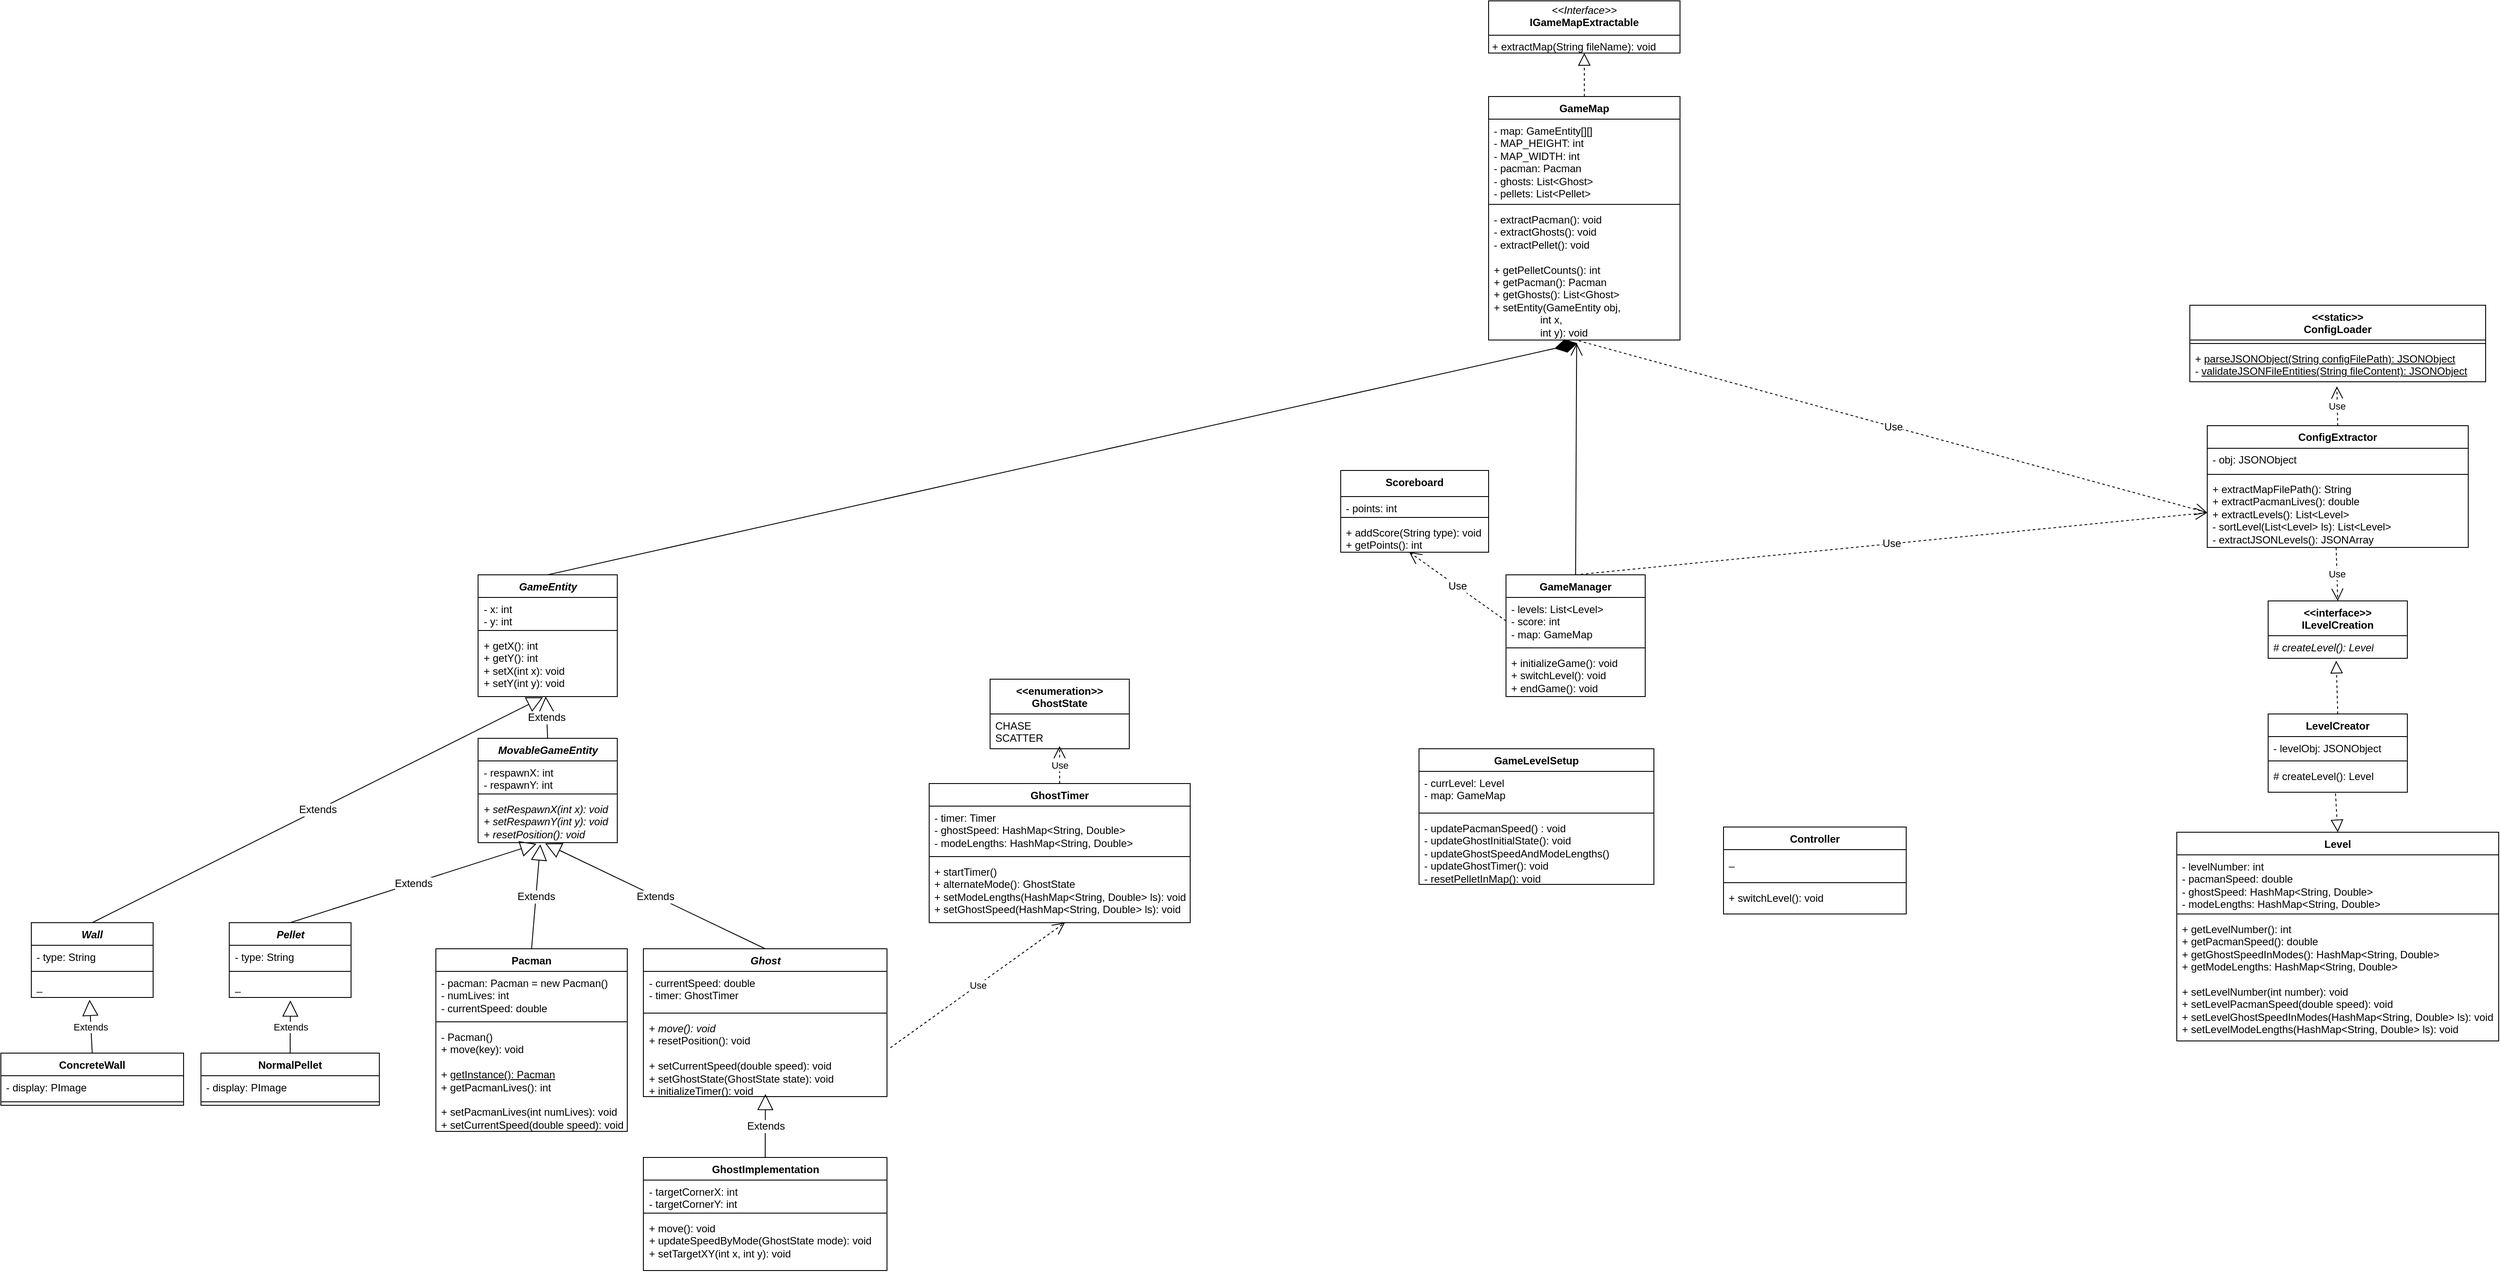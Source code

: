 <mxfile version="24.7.7">
  <diagram id="C5RBs43oDa-KdzZeNtuy" name="Page-1">
    <mxGraphModel dx="2535" dy="2061" grid="1" gridSize="10" guides="1" tooltips="1" connect="1" arrows="1" fold="1" page="1" pageScale="1" pageWidth="827" pageHeight="1169" math="0" shadow="0">
      <root>
        <mxCell id="WIyWlLk6GJQsqaUBKTNV-0" />
        <mxCell id="WIyWlLk6GJQsqaUBKTNV-1" parent="WIyWlLk6GJQsqaUBKTNV-0" />
        <mxCell id="k3yKtcVjdH3FUmCwJc7V-0" value="&lt;div&gt;&amp;lt;&amp;lt;static&amp;gt;&amp;gt;&lt;/div&gt;ConfigLoader" style="swimlane;fontStyle=1;align=center;verticalAlign=top;childLayout=stackLayout;horizontal=1;startSize=40;horizontalStack=0;resizeParent=1;resizeParentMax=0;resizeLast=0;collapsible=1;marginBottom=0;whiteSpace=wrap;html=1;" parent="WIyWlLk6GJQsqaUBKTNV-1" vertex="1">
          <mxGeometry x="886" y="50" width="340" height="88" as="geometry" />
        </mxCell>
        <mxCell id="k3yKtcVjdH3FUmCwJc7V-2" value="" style="line;strokeWidth=1;fillColor=none;align=left;verticalAlign=middle;spacingTop=-1;spacingLeft=3;spacingRight=3;rotatable=0;labelPosition=right;points=[];portConstraint=eastwest;strokeColor=inherit;" parent="k3yKtcVjdH3FUmCwJc7V-0" vertex="1">
          <mxGeometry y="40" width="340" height="8" as="geometry" />
        </mxCell>
        <mxCell id="k3yKtcVjdH3FUmCwJc7V-3" value="+ &lt;u&gt;parseJSONObject(String configFilePath): JSONObject&lt;/u&gt;&lt;div&gt;- &lt;u&gt;validateJSONFileEntities(String fileContent): JSONObject&lt;/u&gt;&lt;/div&gt;" style="text;strokeColor=none;fillColor=none;align=left;verticalAlign=top;spacingLeft=4;spacingRight=4;overflow=hidden;rotatable=0;points=[[0,0.5],[1,0.5]];portConstraint=eastwest;whiteSpace=wrap;html=1;" parent="k3yKtcVjdH3FUmCwJc7V-0" vertex="1">
          <mxGeometry y="48" width="340" height="40" as="geometry" />
        </mxCell>
        <mxCell id="k3yKtcVjdH3FUmCwJc7V-8" value="Level" style="swimlane;fontStyle=1;align=center;verticalAlign=top;childLayout=stackLayout;horizontal=1;startSize=26;horizontalStack=0;resizeParent=1;resizeParentMax=0;resizeLast=0;collapsible=1;marginBottom=0;whiteSpace=wrap;html=1;" parent="WIyWlLk6GJQsqaUBKTNV-1" vertex="1">
          <mxGeometry x="871" y="656" width="370" height="240" as="geometry" />
        </mxCell>
        <mxCell id="k3yKtcVjdH3FUmCwJc7V-9" value="&lt;div&gt;- levelNumber: int&lt;/div&gt;- pacmanSpeed: double&lt;div&gt;- ghostSpeed: HashMap&amp;lt;String, Double&amp;gt;&lt;br&gt;&lt;div&gt;- modeLengths: HashMap&amp;lt;String, Double&amp;gt;&lt;/div&gt;&lt;/div&gt;" style="text;strokeColor=none;fillColor=none;align=left;verticalAlign=top;spacingLeft=4;spacingRight=4;overflow=hidden;rotatable=0;points=[[0,0.5],[1,0.5]];portConstraint=eastwest;whiteSpace=wrap;html=1;" parent="k3yKtcVjdH3FUmCwJc7V-8" vertex="1">
          <mxGeometry y="26" width="370" height="64" as="geometry" />
        </mxCell>
        <mxCell id="k3yKtcVjdH3FUmCwJc7V-10" value="" style="line;strokeWidth=1;fillColor=none;align=left;verticalAlign=middle;spacingTop=-1;spacingLeft=3;spacingRight=3;rotatable=0;labelPosition=right;points=[];portConstraint=eastwest;strokeColor=inherit;" parent="k3yKtcVjdH3FUmCwJc7V-8" vertex="1">
          <mxGeometry y="90" width="370" height="8" as="geometry" />
        </mxCell>
        <mxCell id="k3yKtcVjdH3FUmCwJc7V-11" value="+ getLevelNumber(): int&lt;div&gt;+ getPacmanSpeed(): double&lt;/div&gt;&lt;div&gt;+ getGhostSpeedInModes(): HashMap&amp;lt;String, Double&amp;gt;&amp;nbsp;&lt;/div&gt;&lt;div&gt;+ getModeLengths: HashMap&amp;lt;String, Double&amp;gt;&lt;/div&gt;&lt;div&gt;&lt;br&gt;&lt;/div&gt;&lt;div&gt;+ setLevelNumber(int number): void&lt;/div&gt;&lt;div&gt;+ setLevelPacmanSpeed(double speed): void&lt;/div&gt;&lt;div&gt;+ setLevelGhostSpeedInModes(HashMap&amp;lt;String, Double&amp;gt; ls): void&lt;/div&gt;&lt;div&gt;+ setLevelModeLengths(HashMap&amp;lt;String, Double&amp;gt; ls): void&lt;/div&gt;" style="text;strokeColor=none;fillColor=none;align=left;verticalAlign=top;spacingLeft=4;spacingRight=4;overflow=hidden;rotatable=0;points=[[0,0.5],[1,0.5]];portConstraint=eastwest;whiteSpace=wrap;html=1;" parent="k3yKtcVjdH3FUmCwJc7V-8" vertex="1">
          <mxGeometry y="98" width="370" height="142" as="geometry" />
        </mxCell>
        <mxCell id="k3yKtcVjdH3FUmCwJc7V-12" value="&lt;i&gt;GameEntity&lt;/i&gt;" style="swimlane;fontStyle=1;align=center;verticalAlign=top;childLayout=stackLayout;horizontal=1;startSize=26;horizontalStack=0;resizeParent=1;resizeParentMax=0;resizeLast=0;collapsible=1;marginBottom=0;whiteSpace=wrap;html=1;" parent="WIyWlLk6GJQsqaUBKTNV-1" vertex="1">
          <mxGeometry x="-1081.5" y="360" width="160" height="140" as="geometry" />
        </mxCell>
        <mxCell id="k3yKtcVjdH3FUmCwJc7V-13" value="- x: int&lt;div&gt;- y: int&lt;/div&gt;" style="text;strokeColor=none;fillColor=none;align=left;verticalAlign=top;spacingLeft=4;spacingRight=4;overflow=hidden;rotatable=0;points=[[0,0.5],[1,0.5]];portConstraint=eastwest;whiteSpace=wrap;html=1;" parent="k3yKtcVjdH3FUmCwJc7V-12" vertex="1">
          <mxGeometry y="26" width="160" height="34" as="geometry" />
        </mxCell>
        <mxCell id="k3yKtcVjdH3FUmCwJc7V-14" value="" style="line;strokeWidth=1;fillColor=none;align=left;verticalAlign=middle;spacingTop=-1;spacingLeft=3;spacingRight=3;rotatable=0;labelPosition=right;points=[];portConstraint=eastwest;strokeColor=inherit;" parent="k3yKtcVjdH3FUmCwJc7V-12" vertex="1">
          <mxGeometry y="60" width="160" height="8" as="geometry" />
        </mxCell>
        <mxCell id="k3yKtcVjdH3FUmCwJc7V-15" value="+ getX(): int&lt;div&gt;+ getY(): int&lt;/div&gt;&lt;div&gt;+ setX(int x): void&lt;/div&gt;&lt;div&gt;+ setY(int y): void&lt;/div&gt;" style="text;strokeColor=none;fillColor=none;align=left;verticalAlign=top;spacingLeft=4;spacingRight=4;overflow=hidden;rotatable=0;points=[[0,0.5],[1,0.5]];portConstraint=eastwest;whiteSpace=wrap;html=1;" parent="k3yKtcVjdH3FUmCwJc7V-12" vertex="1">
          <mxGeometry y="68" width="160" height="72" as="geometry" />
        </mxCell>
        <mxCell id="k3yKtcVjdH3FUmCwJc7V-16" value="Pacman" style="swimlane;fontStyle=1;align=center;verticalAlign=top;childLayout=stackLayout;horizontal=1;startSize=26;horizontalStack=0;resizeParent=1;resizeParentMax=0;resizeLast=0;collapsible=1;marginBottom=0;whiteSpace=wrap;html=1;" parent="WIyWlLk6GJQsqaUBKTNV-1" vertex="1">
          <mxGeometry x="-1130" y="790" width="220" height="210" as="geometry" />
        </mxCell>
        <mxCell id="k3yKtcVjdH3FUmCwJc7V-17" value="- pacman: Pacman = new Pacman()&lt;div&gt;- numLives: int&lt;/div&gt;&lt;div&gt;- currentSpeed: double&lt;/div&gt;&lt;div&gt;&lt;br&gt;&lt;/div&gt;" style="text;strokeColor=none;fillColor=none;align=left;verticalAlign=top;spacingLeft=4;spacingRight=4;overflow=hidden;rotatable=0;points=[[0,0.5],[1,0.5]];portConstraint=eastwest;whiteSpace=wrap;html=1;" parent="k3yKtcVjdH3FUmCwJc7V-16" vertex="1">
          <mxGeometry y="26" width="220" height="54" as="geometry" />
        </mxCell>
        <mxCell id="k3yKtcVjdH3FUmCwJc7V-18" value="" style="line;strokeWidth=1;fillColor=none;align=left;verticalAlign=middle;spacingTop=-1;spacingLeft=3;spacingRight=3;rotatable=0;labelPosition=right;points=[];portConstraint=eastwest;strokeColor=inherit;" parent="k3yKtcVjdH3FUmCwJc7V-16" vertex="1">
          <mxGeometry y="80" width="220" height="8" as="geometry" />
        </mxCell>
        <mxCell id="k3yKtcVjdH3FUmCwJc7V-19" value="- Pacman()&lt;div&gt;+ move(key): void&lt;/div&gt;&lt;div&gt;&lt;br&gt;&lt;/div&gt;&lt;div&gt;&lt;div&gt;+&amp;nbsp;&lt;u&gt;getInstance(): Pacman&lt;/u&gt;&lt;/div&gt;&lt;/div&gt;&lt;div&gt;+ getPacmanLives(): int&lt;/div&gt;&lt;div&gt;&lt;br&gt;&lt;/div&gt;&lt;div&gt;+ setPacmanLives(int numLives): void&lt;/div&gt;&lt;div&gt;+ setCurrentSpeed(double speed): void&lt;/div&gt;" style="text;strokeColor=none;fillColor=none;align=left;verticalAlign=top;spacingLeft=4;spacingRight=4;overflow=hidden;rotatable=0;points=[[0,0.5],[1,0.5]];portConstraint=eastwest;whiteSpace=wrap;html=1;" parent="k3yKtcVjdH3FUmCwJc7V-16" vertex="1">
          <mxGeometry y="88" width="220" height="122" as="geometry" />
        </mxCell>
        <mxCell id="k3yKtcVjdH3FUmCwJc7V-20" value="&lt;i&gt;Ghost&lt;/i&gt;" style="swimlane;fontStyle=1;align=center;verticalAlign=top;childLayout=stackLayout;horizontal=1;startSize=26;horizontalStack=0;resizeParent=1;resizeParentMax=0;resizeLast=0;collapsible=1;marginBottom=0;whiteSpace=wrap;html=1;" parent="WIyWlLk6GJQsqaUBKTNV-1" vertex="1">
          <mxGeometry x="-891.5" y="790" width="280" height="170" as="geometry" />
        </mxCell>
        <mxCell id="k3yKtcVjdH3FUmCwJc7V-21" value="- currentSpeed: double&lt;div&gt;&lt;span style=&quot;background-color: initial;&quot;&gt;- timer: GhostTimer&lt;/span&gt;&lt;br&gt;&lt;/div&gt;" style="text;strokeColor=none;fillColor=none;align=left;verticalAlign=top;spacingLeft=4;spacingRight=4;overflow=hidden;rotatable=0;points=[[0,0.5],[1,0.5]];portConstraint=eastwest;whiteSpace=wrap;html=1;" parent="k3yKtcVjdH3FUmCwJc7V-20" vertex="1">
          <mxGeometry y="26" width="280" height="44" as="geometry" />
        </mxCell>
        <mxCell id="k3yKtcVjdH3FUmCwJc7V-22" value="" style="line;strokeWidth=1;fillColor=none;align=left;verticalAlign=middle;spacingTop=-1;spacingLeft=3;spacingRight=3;rotatable=0;labelPosition=right;points=[];portConstraint=eastwest;strokeColor=inherit;" parent="k3yKtcVjdH3FUmCwJc7V-20" vertex="1">
          <mxGeometry y="70" width="280" height="8" as="geometry" />
        </mxCell>
        <mxCell id="k3yKtcVjdH3FUmCwJc7V-23" value="&lt;div&gt;+ &lt;i&gt;move(): void&lt;/i&gt;&lt;/div&gt;&lt;div&gt;&lt;div&gt;+ resetPosition(): void&lt;/div&gt;&lt;/div&gt;&lt;div&gt;&lt;br&gt;&lt;/div&gt;&lt;div&gt;&lt;span style=&quot;background-color: initial;&quot;&gt;+ setCurrentSpeed(double speed): void&lt;/span&gt;&lt;br&gt;&lt;/div&gt;&lt;div&gt;&lt;span style=&quot;background-color: initial;&quot;&gt;+ setGhostState(GhostState state): void&lt;/span&gt;&lt;/div&gt;&lt;div&gt;&lt;span style=&quot;background-color: initial;&quot;&gt;+ initializeTimer(): void&lt;/span&gt;&lt;/div&gt;" style="text;strokeColor=none;fillColor=none;align=left;verticalAlign=top;spacingLeft=4;spacingRight=4;overflow=hidden;rotatable=0;points=[[0,0.5],[1,0.5]];portConstraint=eastwest;whiteSpace=wrap;html=1;" parent="k3yKtcVjdH3FUmCwJc7V-20" vertex="1">
          <mxGeometry y="78" width="280" height="92" as="geometry" />
        </mxCell>
        <mxCell id="rw3Is0due_I-UnfVZc5g-0" value="GameManager" style="swimlane;fontStyle=1;align=center;verticalAlign=top;childLayout=stackLayout;horizontal=1;startSize=26;horizontalStack=0;resizeParent=1;resizeParentMax=0;resizeLast=0;collapsible=1;marginBottom=0;whiteSpace=wrap;html=1;" parent="WIyWlLk6GJQsqaUBKTNV-1" vertex="1">
          <mxGeometry x="100" y="360" width="160" height="140" as="geometry" />
        </mxCell>
        <mxCell id="rw3Is0due_I-UnfVZc5g-1" value="- levels: List&amp;lt;Level&amp;gt;&lt;div&gt;&lt;span style=&quot;background-color: initial;&quot;&gt;- score: int&lt;/span&gt;&lt;br&gt;&lt;/div&gt;&lt;div&gt;- map: GameMap&lt;/div&gt;" style="text;strokeColor=none;fillColor=none;align=left;verticalAlign=top;spacingLeft=4;spacingRight=4;overflow=hidden;rotatable=0;points=[[0,0.5],[1,0.5]];portConstraint=eastwest;whiteSpace=wrap;html=1;" parent="rw3Is0due_I-UnfVZc5g-0" vertex="1">
          <mxGeometry y="26" width="160" height="54" as="geometry" />
        </mxCell>
        <mxCell id="rw3Is0due_I-UnfVZc5g-2" value="" style="line;strokeWidth=1;fillColor=none;align=left;verticalAlign=middle;spacingTop=-1;spacingLeft=3;spacingRight=3;rotatable=0;labelPosition=right;points=[];portConstraint=eastwest;strokeColor=inherit;" parent="rw3Is0due_I-UnfVZc5g-0" vertex="1">
          <mxGeometry y="80" width="160" height="8" as="geometry" />
        </mxCell>
        <mxCell id="rw3Is0due_I-UnfVZc5g-3" value="&lt;div&gt;+ initializeGame(): void&lt;/div&gt;&lt;div&gt;+ switchLevel(): void&lt;br&gt;&lt;/div&gt;&lt;div&gt;&lt;span style=&quot;background-color: initial;&quot;&gt;+ endGame(): void&lt;/span&gt;&lt;br&gt;&lt;/div&gt;&lt;div&gt;&lt;br&gt;&lt;/div&gt;" style="text;strokeColor=none;fillColor=none;align=left;verticalAlign=top;spacingLeft=4;spacingRight=4;overflow=hidden;rotatable=0;points=[[0,0.5],[1,0.5]];portConstraint=eastwest;whiteSpace=wrap;html=1;" parent="rw3Is0due_I-UnfVZc5g-0" vertex="1">
          <mxGeometry y="88" width="160" height="52" as="geometry" />
        </mxCell>
        <mxCell id="rw3Is0due_I-UnfVZc5g-8" value="ConfigExtractor" style="swimlane;fontStyle=1;align=center;verticalAlign=top;childLayout=stackLayout;horizontal=1;startSize=26;horizontalStack=0;resizeParent=1;resizeParentMax=0;resizeLast=0;collapsible=1;marginBottom=0;whiteSpace=wrap;html=1;" parent="WIyWlLk6GJQsqaUBKTNV-1" vertex="1">
          <mxGeometry x="906" y="188.48" width="300" height="140" as="geometry" />
        </mxCell>
        <mxCell id="rw3Is0due_I-UnfVZc5g-9" value="- obj: JSONObject" style="text;strokeColor=none;fillColor=none;align=left;verticalAlign=top;spacingLeft=4;spacingRight=4;overflow=hidden;rotatable=0;points=[[0,0.5],[1,0.5]];portConstraint=eastwest;whiteSpace=wrap;html=1;" parent="rw3Is0due_I-UnfVZc5g-8" vertex="1">
          <mxGeometry y="26" width="300" height="26" as="geometry" />
        </mxCell>
        <mxCell id="rw3Is0due_I-UnfVZc5g-10" value="" style="line;strokeWidth=1;fillColor=none;align=left;verticalAlign=middle;spacingTop=-1;spacingLeft=3;spacingRight=3;rotatable=0;labelPosition=right;points=[];portConstraint=eastwest;strokeColor=inherit;" parent="rw3Is0due_I-UnfVZc5g-8" vertex="1">
          <mxGeometry y="52" width="300" height="8" as="geometry" />
        </mxCell>
        <mxCell id="rw3Is0due_I-UnfVZc5g-11" value="+ extractMapFilePath(): String&lt;div&gt;+ extractPacmanLives(): double&lt;/div&gt;&lt;div&gt;+ extractLevels(): List&amp;lt;Level&amp;gt;&lt;/div&gt;&lt;div&gt;- sortLevel(List&amp;lt;Level&amp;gt; ls): List&amp;lt;Level&amp;gt;&lt;/div&gt;&lt;div&gt;- extractJSONLevels(): JSONArray&lt;/div&gt;" style="text;strokeColor=none;fillColor=none;align=left;verticalAlign=top;spacingLeft=4;spacingRight=4;overflow=hidden;rotatable=0;points=[[0,0.5],[1,0.5]];portConstraint=eastwest;whiteSpace=wrap;html=1;" parent="rw3Is0due_I-UnfVZc5g-8" vertex="1">
          <mxGeometry y="60" width="300" height="80" as="geometry" />
        </mxCell>
        <mxCell id="rw3Is0due_I-UnfVZc5g-12" value="&lt;div&gt;&amp;lt;&amp;lt;interface&amp;gt;&amp;gt;&lt;/div&gt;ILevelCreation" style="swimlane;fontStyle=1;align=center;verticalAlign=top;childLayout=stackLayout;horizontal=1;startSize=40;horizontalStack=0;resizeParent=1;resizeParentMax=0;resizeLast=0;collapsible=1;marginBottom=0;whiteSpace=wrap;html=1;" parent="WIyWlLk6GJQsqaUBKTNV-1" vertex="1">
          <mxGeometry x="976" y="390" width="160" height="66" as="geometry" />
        </mxCell>
        <mxCell id="rw3Is0due_I-UnfVZc5g-15" value="# &lt;i&gt;createLevel(): Level&lt;/i&gt;" style="text;strokeColor=none;fillColor=none;align=left;verticalAlign=top;spacingLeft=4;spacingRight=4;overflow=hidden;rotatable=0;points=[[0,0.5],[1,0.5]];portConstraint=eastwest;whiteSpace=wrap;html=1;" parent="rw3Is0due_I-UnfVZc5g-12" vertex="1">
          <mxGeometry y="40" width="160" height="26" as="geometry" />
        </mxCell>
        <mxCell id="rw3Is0due_I-UnfVZc5g-21" value="Use" style="endArrow=open;endSize=12;dashed=1;html=1;rounded=0;exitX=0.5;exitY=0;exitDx=0;exitDy=0;entryX=0.497;entryY=1.131;entryDx=0;entryDy=0;entryPerimeter=0;" parent="WIyWlLk6GJQsqaUBKTNV-1" source="rw3Is0due_I-UnfVZc5g-8" target="k3yKtcVjdH3FUmCwJc7V-3" edge="1">
          <mxGeometry width="160" relative="1" as="geometry">
            <mxPoint x="1006" y="418.48" as="sourcePoint" />
            <mxPoint x="984.98" y="130.0" as="targetPoint" />
          </mxGeometry>
        </mxCell>
        <mxCell id="rw3Is0due_I-UnfVZc5g-22" value="" style="endArrow=block;dashed=1;endFill=0;endSize=12;html=1;rounded=0;exitX=0.484;exitY=1.043;exitDx=0;exitDy=0;entryX=0.5;entryY=0;entryDx=0;entryDy=0;exitPerimeter=0;" parent="WIyWlLk6GJQsqaUBKTNV-1" source="b9I_rk6hgtn4qXGZe8mg-3" target="k3yKtcVjdH3FUmCwJc7V-8" edge="1">
          <mxGeometry width="160" relative="1" as="geometry">
            <mxPoint x="1054.88" y="599.928" as="sourcePoint" />
            <mxPoint x="1296" y="560" as="targetPoint" />
          </mxGeometry>
        </mxCell>
        <mxCell id="rw3Is0due_I-UnfVZc5g-23" value="Use" style="endArrow=open;endSize=12;dashed=1;html=1;rounded=0;exitX=0.494;exitY=1.004;exitDx=0;exitDy=0;entryX=0.5;entryY=0;entryDx=0;entryDy=0;exitPerimeter=0;" parent="WIyWlLk6GJQsqaUBKTNV-1" source="rw3Is0due_I-UnfVZc5g-11" target="rw3Is0due_I-UnfVZc5g-12" edge="1">
          <mxGeometry width="160" relative="1" as="geometry">
            <mxPoint x="1336.0" y="410.0" as="sourcePoint" />
            <mxPoint x="1506" y="459" as="targetPoint" />
          </mxGeometry>
        </mxCell>
        <mxCell id="rw3Is0due_I-UnfVZc5g-28" value="GameMap" style="swimlane;fontStyle=1;align=center;verticalAlign=top;childLayout=stackLayout;horizontal=1;startSize=26;horizontalStack=0;resizeParent=1;resizeParentMax=0;resizeLast=0;collapsible=1;marginBottom=0;whiteSpace=wrap;html=1;" parent="WIyWlLk6GJQsqaUBKTNV-1" vertex="1">
          <mxGeometry x="80" y="-190" width="220" height="280" as="geometry" />
        </mxCell>
        <mxCell id="rw3Is0due_I-UnfVZc5g-29" value="- map: GameEntity[][]&lt;div&gt;- MAP_HEIGHT: int&lt;/div&gt;&lt;div&gt;- MAP_WIDTH: int&lt;/div&gt;&lt;div&gt;- pacman: Pacman&lt;/div&gt;&lt;div&gt;- ghosts: List&amp;lt;Ghost&amp;gt;&lt;/div&gt;&lt;div&gt;- pellets: List&amp;lt;Pellet&amp;gt;&lt;/div&gt;" style="text;strokeColor=none;fillColor=none;align=left;verticalAlign=top;spacingLeft=4;spacingRight=4;overflow=hidden;rotatable=0;points=[[0,0.5],[1,0.5]];portConstraint=eastwest;whiteSpace=wrap;html=1;" parent="rw3Is0due_I-UnfVZc5g-28" vertex="1">
          <mxGeometry y="26" width="220" height="94" as="geometry" />
        </mxCell>
        <mxCell id="rw3Is0due_I-UnfVZc5g-30" value="" style="line;strokeWidth=1;fillColor=none;align=left;verticalAlign=middle;spacingTop=-1;spacingLeft=3;spacingRight=3;rotatable=0;labelPosition=right;points=[];portConstraint=eastwest;strokeColor=inherit;" parent="rw3Is0due_I-UnfVZc5g-28" vertex="1">
          <mxGeometry y="120" width="220" height="8" as="geometry" />
        </mxCell>
        <mxCell id="rw3Is0due_I-UnfVZc5g-31" value="&lt;div&gt;&lt;div&gt;- extractPacman(): void&lt;/div&gt;&lt;div&gt;- extractGhosts(): void&lt;/div&gt;&lt;div&gt;- extractPellet(): void&lt;/div&gt;&lt;/div&gt;&lt;div&gt;&lt;br&gt;&lt;/div&gt;&lt;div&gt;&lt;span style=&quot;background-color: initial;&quot;&gt;+ getPelletCounts(): int&lt;/span&gt;&lt;br&gt;&lt;/div&gt;&lt;div&gt;+ getPacman(): Pacman&lt;/div&gt;&lt;div&gt;+ getGhosts(): List&amp;lt;Ghost&amp;gt;&lt;br&gt;&lt;div&gt;&lt;div&gt;&lt;span style=&quot;background-color: initial;&quot;&gt;+ setEntity(GameEntity obj,&lt;/span&gt;&lt;br&gt;&lt;/div&gt;&lt;div&gt;&lt;span style=&quot;white-space: pre;&quot;&gt;&#x9;&lt;/span&gt;&lt;span style=&quot;white-space: pre;&quot;&gt;&#x9;&lt;/span&gt;int x,&lt;/div&gt;&lt;div&gt;&lt;span style=&quot;white-space: pre;&quot;&gt;&#x9;&lt;/span&gt;&lt;span style=&quot;white-space: pre;&quot;&gt;&#x9;&lt;/span&gt;int y): void&lt;/div&gt;&lt;/div&gt;&lt;/div&gt;" style="text;strokeColor=none;fillColor=none;align=left;verticalAlign=top;spacingLeft=4;spacingRight=4;overflow=hidden;rotatable=0;points=[[0,0.5],[1,0.5]];portConstraint=eastwest;whiteSpace=wrap;html=1;" parent="rw3Is0due_I-UnfVZc5g-28" vertex="1">
          <mxGeometry y="128" width="220" height="152" as="geometry" />
        </mxCell>
        <mxCell id="tSfVz4bYU_NCFo6Q-qHQ-0" value="&lt;i&gt;Wall&lt;/i&gt;" style="swimlane;fontStyle=1;align=center;verticalAlign=top;childLayout=stackLayout;horizontal=1;startSize=26;horizontalStack=0;resizeParent=1;resizeParentMax=0;resizeLast=0;collapsible=1;marginBottom=0;whiteSpace=wrap;html=1;" parent="WIyWlLk6GJQsqaUBKTNV-1" vertex="1">
          <mxGeometry x="-1595" y="760" width="140" height="86" as="geometry" />
        </mxCell>
        <mxCell id="tSfVz4bYU_NCFo6Q-qHQ-1" value="- type: String" style="text;strokeColor=none;fillColor=none;align=left;verticalAlign=top;spacingLeft=4;spacingRight=4;overflow=hidden;rotatable=0;points=[[0,0.5],[1,0.5]];portConstraint=eastwest;whiteSpace=wrap;html=1;" parent="tSfVz4bYU_NCFo6Q-qHQ-0" vertex="1">
          <mxGeometry y="26" width="140" height="26" as="geometry" />
        </mxCell>
        <mxCell id="tSfVz4bYU_NCFo6Q-qHQ-2" value="" style="line;strokeWidth=1;fillColor=none;align=left;verticalAlign=middle;spacingTop=-1;spacingLeft=3;spacingRight=3;rotatable=0;labelPosition=right;points=[];portConstraint=eastwest;strokeColor=inherit;" parent="tSfVz4bYU_NCFo6Q-qHQ-0" vertex="1">
          <mxGeometry y="52" width="140" height="8" as="geometry" />
        </mxCell>
        <mxCell id="tSfVz4bYU_NCFo6Q-qHQ-3" value="_" style="text;strokeColor=none;fillColor=none;align=left;verticalAlign=top;spacingLeft=4;spacingRight=4;overflow=hidden;rotatable=0;points=[[0,0.5],[1,0.5]];portConstraint=eastwest;whiteSpace=wrap;html=1;" parent="tSfVz4bYU_NCFo6Q-qHQ-0" vertex="1">
          <mxGeometry y="60" width="140" height="26" as="geometry" />
        </mxCell>
        <mxCell id="tSfVz4bYU_NCFo6Q-qHQ-9" value="&lt;div&gt;&amp;lt;&amp;lt;enumeration&amp;gt;&amp;gt;&lt;/div&gt;GhostState" style="swimlane;fontStyle=1;align=center;verticalAlign=top;childLayout=stackLayout;horizontal=1;startSize=40;horizontalStack=0;resizeParent=1;resizeParentMax=0;resizeLast=0;collapsible=1;marginBottom=0;whiteSpace=wrap;html=1;" parent="WIyWlLk6GJQsqaUBKTNV-1" vertex="1">
          <mxGeometry x="-493" y="480" width="160" height="80" as="geometry" />
        </mxCell>
        <mxCell id="tSfVz4bYU_NCFo6Q-qHQ-10" value="CHASE&lt;div&gt;SCATTER&lt;/div&gt;" style="text;strokeColor=none;fillColor=none;align=left;verticalAlign=top;spacingLeft=4;spacingRight=4;overflow=hidden;rotatable=0;points=[[0,0.5],[1,0.5]];portConstraint=eastwest;whiteSpace=wrap;html=1;" parent="tSfVz4bYU_NCFo6Q-qHQ-9" vertex="1">
          <mxGeometry y="40" width="160" height="40" as="geometry" />
        </mxCell>
        <mxCell id="tSfVz4bYU_NCFo6Q-qHQ-13" value="Extends" style="endArrow=block;endSize=16;endFill=0;html=1;rounded=0;fontSize=12;curved=1;exitX=0.5;exitY=0;exitDx=0;exitDy=0;" parent="WIyWlLk6GJQsqaUBKTNV-1" source="k3yKtcVjdH3FUmCwJc7V-16" edge="1">
          <mxGeometry width="160" relative="1" as="geometry">
            <mxPoint x="-1001.5" y="567.23" as="sourcePoint" />
            <mxPoint x="-1010" y="670" as="targetPoint" />
          </mxGeometry>
        </mxCell>
        <mxCell id="tSfVz4bYU_NCFo6Q-qHQ-14" value="Extends" style="endArrow=block;endSize=16;endFill=0;html=1;rounded=0;fontSize=12;curved=1;exitX=0.5;exitY=0;exitDx=0;exitDy=0;entryX=0.482;entryY=1.018;entryDx=0;entryDy=0;entryPerimeter=0;" parent="WIyWlLk6GJQsqaUBKTNV-1" source="k3yKtcVjdH3FUmCwJc7V-20" target="RNng5RezGkxJU8IlU9MV-23" edge="1">
          <mxGeometry width="160" relative="1" as="geometry">
            <mxPoint x="-741.5" y="590.0" as="sourcePoint" />
            <mxPoint x="-851.5" y="710" as="targetPoint" />
          </mxGeometry>
        </mxCell>
        <mxCell id="tSfVz4bYU_NCFo6Q-qHQ-15" value="Extends" style="endArrow=block;endSize=16;endFill=0;html=1;rounded=0;fontSize=12;curved=1;exitX=0.5;exitY=0;exitDx=0;exitDy=0;entryX=0.466;entryY=1.012;entryDx=0;entryDy=0;entryPerimeter=0;" parent="WIyWlLk6GJQsqaUBKTNV-1" source="tSfVz4bYU_NCFo6Q-qHQ-0" target="k3yKtcVjdH3FUmCwJc7V-15" edge="1">
          <mxGeometry width="160" relative="1" as="geometry">
            <mxPoint x="-831.5" y="510" as="sourcePoint" />
            <mxPoint x="-671.5" y="510" as="targetPoint" />
          </mxGeometry>
        </mxCell>
        <mxCell id="b9I_rk6hgtn4qXGZe8mg-0" value="LevelCreator" style="swimlane;fontStyle=1;align=center;verticalAlign=top;childLayout=stackLayout;horizontal=1;startSize=26;horizontalStack=0;resizeParent=1;resizeParentMax=0;resizeLast=0;collapsible=1;marginBottom=0;whiteSpace=wrap;html=1;" parent="WIyWlLk6GJQsqaUBKTNV-1" vertex="1">
          <mxGeometry x="976" y="520" width="160" height="90" as="geometry" />
        </mxCell>
        <mxCell id="b9I_rk6hgtn4qXGZe8mg-1" value="- levelObj: JSONObject" style="text;strokeColor=none;fillColor=none;align=left;verticalAlign=top;spacingLeft=4;spacingRight=4;overflow=hidden;rotatable=0;points=[[0,0.5],[1,0.5]];portConstraint=eastwest;whiteSpace=wrap;html=1;" parent="b9I_rk6hgtn4qXGZe8mg-0" vertex="1">
          <mxGeometry y="26" width="160" height="24" as="geometry" />
        </mxCell>
        <mxCell id="b9I_rk6hgtn4qXGZe8mg-2" value="" style="line;strokeWidth=1;fillColor=none;align=left;verticalAlign=middle;spacingTop=-1;spacingLeft=3;spacingRight=3;rotatable=0;labelPosition=right;points=[];portConstraint=eastwest;strokeColor=inherit;" parent="b9I_rk6hgtn4qXGZe8mg-0" vertex="1">
          <mxGeometry y="50" width="160" height="8" as="geometry" />
        </mxCell>
        <mxCell id="b9I_rk6hgtn4qXGZe8mg-3" value="# createLevel(): Level&lt;div&gt;&lt;br&gt;&lt;/div&gt;" style="text;strokeColor=none;fillColor=none;align=left;verticalAlign=top;spacingLeft=4;spacingRight=4;overflow=hidden;rotatable=0;points=[[0,0.5],[1,0.5]];portConstraint=eastwest;whiteSpace=wrap;html=1;" parent="b9I_rk6hgtn4qXGZe8mg-0" vertex="1">
          <mxGeometry y="58" width="160" height="32" as="geometry" />
        </mxCell>
        <mxCell id="b9I_rk6hgtn4qXGZe8mg-4" value="Use" style="endArrow=open;endSize=12;dashed=1;html=1;rounded=0;fontSize=12;curved=1;exitX=0.471;exitY=1.006;exitDx=0;exitDy=0;entryX=0;entryY=0.5;entryDx=0;entryDy=0;exitPerimeter=0;" parent="WIyWlLk6GJQsqaUBKTNV-1" source="rw3Is0due_I-UnfVZc5g-31" target="rw3Is0due_I-UnfVZc5g-11" edge="1">
          <mxGeometry width="160" relative="1" as="geometry">
            <mxPoint x="450" y="390" as="sourcePoint" />
            <mxPoint x="610" y="390" as="targetPoint" />
          </mxGeometry>
        </mxCell>
        <mxCell id="b9I_rk6hgtn4qXGZe8mg-5" value="Use" style="endArrow=open;endSize=12;dashed=1;html=1;rounded=0;fontSize=12;curved=1;exitX=0.5;exitY=0;exitDx=0;exitDy=0;entryX=0;entryY=0.5;entryDx=0;entryDy=0;" parent="WIyWlLk6GJQsqaUBKTNV-1" source="rw3Is0due_I-UnfVZc5g-0" target="rw3Is0due_I-UnfVZc5g-11" edge="1">
          <mxGeometry width="160" relative="1" as="geometry">
            <mxPoint x="450" y="390" as="sourcePoint" />
            <mxPoint x="610" y="390" as="targetPoint" />
          </mxGeometry>
        </mxCell>
        <mxCell id="b9I_rk6hgtn4qXGZe8mg-7" value="GhostImplementation" style="swimlane;fontStyle=1;align=center;verticalAlign=top;childLayout=stackLayout;horizontal=1;startSize=26;horizontalStack=0;resizeParent=1;resizeParentMax=0;resizeLast=0;collapsible=1;marginBottom=0;whiteSpace=wrap;html=1;" parent="WIyWlLk6GJQsqaUBKTNV-1" vertex="1">
          <mxGeometry x="-891.5" y="1030" width="280" height="130" as="geometry" />
        </mxCell>
        <mxCell id="b9I_rk6hgtn4qXGZe8mg-8" value="&lt;div&gt;- targetCornerX: int&lt;/div&gt;&lt;div&gt;- targetCornerY: int&lt;/div&gt;" style="text;strokeColor=none;fillColor=none;align=left;verticalAlign=top;spacingLeft=4;spacingRight=4;overflow=hidden;rotatable=0;points=[[0,0.5],[1,0.5]];portConstraint=eastwest;whiteSpace=wrap;html=1;" parent="b9I_rk6hgtn4qXGZe8mg-7" vertex="1">
          <mxGeometry y="26" width="280" height="34" as="geometry" />
        </mxCell>
        <mxCell id="b9I_rk6hgtn4qXGZe8mg-9" value="" style="line;strokeWidth=1;fillColor=none;align=left;verticalAlign=middle;spacingTop=-1;spacingLeft=3;spacingRight=3;rotatable=0;labelPosition=right;points=[];portConstraint=eastwest;strokeColor=inherit;" parent="b9I_rk6hgtn4qXGZe8mg-7" vertex="1">
          <mxGeometry y="60" width="280" height="8" as="geometry" />
        </mxCell>
        <mxCell id="b9I_rk6hgtn4qXGZe8mg-10" value="+&amp;nbsp;move(): void&lt;div&gt;&lt;i&gt;+&lt;/i&gt;&lt;span style=&quot;background-color: initial;&quot;&gt;&amp;nbsp;updateSpeedByMode(GhostState mode): void&lt;/span&gt;&lt;/div&gt;&lt;div&gt;&lt;span style=&quot;background-color: initial;&quot;&gt;+ setTargetXY(int x, int y): void&lt;/span&gt;&lt;/div&gt;" style="text;strokeColor=none;fillColor=none;align=left;verticalAlign=top;spacingLeft=4;spacingRight=4;overflow=hidden;rotatable=0;points=[[0,0.5],[1,0.5]];portConstraint=eastwest;whiteSpace=wrap;html=1;" parent="b9I_rk6hgtn4qXGZe8mg-7" vertex="1">
          <mxGeometry y="68" width="280" height="62" as="geometry" />
        </mxCell>
        <mxCell id="b9I_rk6hgtn4qXGZe8mg-11" value="Extends" style="endArrow=block;endSize=16;endFill=0;html=1;rounded=0;fontSize=12;curved=1;exitX=0.5;exitY=0;exitDx=0;exitDy=0;entryX=0.501;entryY=0.967;entryDx=0;entryDy=0;entryPerimeter=0;" parent="WIyWlLk6GJQsqaUBKTNV-1" source="b9I_rk6hgtn4qXGZe8mg-7" target="k3yKtcVjdH3FUmCwJc7V-23" edge="1">
          <mxGeometry width="160" relative="1" as="geometry">
            <mxPoint x="-591.5" y="1010" as="sourcePoint" />
            <mxPoint x="-431.5" y="1010" as="targetPoint" />
          </mxGeometry>
        </mxCell>
        <mxCell id="b9I_rk6hgtn4qXGZe8mg-12" value="" style="endArrow=diamondThin;endFill=1;endSize=24;html=1;rounded=0;fontSize=12;curved=1;exitX=0.5;exitY=0;exitDx=0;exitDy=0;entryX=0.464;entryY=1.025;entryDx=0;entryDy=0;entryPerimeter=0;" parent="WIyWlLk6GJQsqaUBKTNV-1" source="k3yKtcVjdH3FUmCwJc7V-12" target="rw3Is0due_I-UnfVZc5g-31" edge="1">
          <mxGeometry width="160" relative="1" as="geometry">
            <mxPoint x="100" y="370" as="sourcePoint" />
            <mxPoint x="260" y="370" as="targetPoint" />
          </mxGeometry>
        </mxCell>
        <mxCell id="b9I_rk6hgtn4qXGZe8mg-13" value="" style="endArrow=open;endFill=1;endSize=12;html=1;rounded=0;fontSize=12;curved=1;entryX=0.46;entryY=1.025;entryDx=0;entryDy=0;entryPerimeter=0;exitX=0.5;exitY=0;exitDx=0;exitDy=0;" parent="WIyWlLk6GJQsqaUBKTNV-1" source="rw3Is0due_I-UnfVZc5g-0" target="rw3Is0due_I-UnfVZc5g-31" edge="1">
          <mxGeometry width="160" relative="1" as="geometry">
            <mxPoint x="100" y="370" as="sourcePoint" />
            <mxPoint x="260" y="370" as="targetPoint" />
          </mxGeometry>
        </mxCell>
        <mxCell id="b9I_rk6hgtn4qXGZe8mg-14" value="" style="endArrow=block;dashed=1;endFill=0;endSize=12;html=1;rounded=0;fontSize=12;curved=1;exitX=0.5;exitY=0;exitDx=0;exitDy=0;entryX=0.489;entryY=1.108;entryDx=0;entryDy=0;entryPerimeter=0;" parent="WIyWlLk6GJQsqaUBKTNV-1" source="b9I_rk6hgtn4qXGZe8mg-0" target="rw3Is0due_I-UnfVZc5g-15" edge="1">
          <mxGeometry width="160" relative="1" as="geometry">
            <mxPoint x="756" y="410" as="sourcePoint" />
            <mxPoint x="916" y="410" as="targetPoint" />
          </mxGeometry>
        </mxCell>
        <mxCell id="b9I_rk6hgtn4qXGZe8mg-15" value="&lt;i&gt;Pellet&lt;/i&gt;" style="swimlane;fontStyle=1;align=center;verticalAlign=top;childLayout=stackLayout;horizontal=1;startSize=26;horizontalStack=0;resizeParent=1;resizeParentMax=0;resizeLast=0;collapsible=1;marginBottom=0;whiteSpace=wrap;html=1;" parent="WIyWlLk6GJQsqaUBKTNV-1" vertex="1">
          <mxGeometry x="-1367.5" y="760" width="140" height="86" as="geometry" />
        </mxCell>
        <mxCell id="b9I_rk6hgtn4qXGZe8mg-16" value="- type: String" style="text;strokeColor=none;fillColor=none;align=left;verticalAlign=top;spacingLeft=4;spacingRight=4;overflow=hidden;rotatable=0;points=[[0,0.5],[1,0.5]];portConstraint=eastwest;whiteSpace=wrap;html=1;" parent="b9I_rk6hgtn4qXGZe8mg-15" vertex="1">
          <mxGeometry y="26" width="140" height="26" as="geometry" />
        </mxCell>
        <mxCell id="b9I_rk6hgtn4qXGZe8mg-17" value="" style="line;strokeWidth=1;fillColor=none;align=left;verticalAlign=middle;spacingTop=-1;spacingLeft=3;spacingRight=3;rotatable=0;labelPosition=right;points=[];portConstraint=eastwest;strokeColor=inherit;" parent="b9I_rk6hgtn4qXGZe8mg-15" vertex="1">
          <mxGeometry y="52" width="140" height="8" as="geometry" />
        </mxCell>
        <mxCell id="b9I_rk6hgtn4qXGZe8mg-18" value="_" style="text;strokeColor=none;fillColor=none;align=left;verticalAlign=top;spacingLeft=4;spacingRight=4;overflow=hidden;rotatable=0;points=[[0,0.5],[1,0.5]];portConstraint=eastwest;whiteSpace=wrap;html=1;" parent="b9I_rk6hgtn4qXGZe8mg-15" vertex="1">
          <mxGeometry y="60" width="140" height="26" as="geometry" />
        </mxCell>
        <mxCell id="b9I_rk6hgtn4qXGZe8mg-19" value="Extends" style="endArrow=block;endSize=16;endFill=0;html=1;rounded=0;fontSize=12;curved=1;exitX=0.5;exitY=0;exitDx=0;exitDy=0;entryX=0.419;entryY=1.027;entryDx=0;entryDy=0;entryPerimeter=0;" parent="WIyWlLk6GJQsqaUBKTNV-1" source="b9I_rk6hgtn4qXGZe8mg-15" target="RNng5RezGkxJU8IlU9MV-23" edge="1">
          <mxGeometry width="160" relative="1" as="geometry">
            <mxPoint x="-1291.5" y="650" as="sourcePoint" />
            <mxPoint x="-991.5" y="512" as="targetPoint" />
          </mxGeometry>
        </mxCell>
        <mxCell id="b9I_rk6hgtn4qXGZe8mg-20" value="&lt;div&gt;&lt;span style=&quot;background-color: initial;&quot;&gt;Scoreboard&lt;/span&gt;&lt;br&gt;&lt;/div&gt;" style="swimlane;fontStyle=1;align=center;verticalAlign=top;childLayout=stackLayout;horizontal=1;startSize=30;horizontalStack=0;resizeParent=1;resizeParentMax=0;resizeLast=0;collapsible=1;marginBottom=0;whiteSpace=wrap;html=1;" parent="WIyWlLk6GJQsqaUBKTNV-1" vertex="1">
          <mxGeometry x="-90" y="240" width="170" height="94" as="geometry" />
        </mxCell>
        <mxCell id="b9I_rk6hgtn4qXGZe8mg-21" value="- points: int" style="text;strokeColor=none;fillColor=none;align=left;verticalAlign=top;spacingLeft=4;spacingRight=4;overflow=hidden;rotatable=0;points=[[0,0.5],[1,0.5]];portConstraint=eastwest;whiteSpace=wrap;html=1;" parent="b9I_rk6hgtn4qXGZe8mg-20" vertex="1">
          <mxGeometry y="30" width="170" height="20" as="geometry" />
        </mxCell>
        <mxCell id="b9I_rk6hgtn4qXGZe8mg-22" value="" style="line;strokeWidth=1;fillColor=none;align=left;verticalAlign=middle;spacingTop=-1;spacingLeft=3;spacingRight=3;rotatable=0;labelPosition=right;points=[];portConstraint=eastwest;strokeColor=inherit;" parent="b9I_rk6hgtn4qXGZe8mg-20" vertex="1">
          <mxGeometry y="50" width="170" height="8" as="geometry" />
        </mxCell>
        <mxCell id="b9I_rk6hgtn4qXGZe8mg-23" value="+ addScore(String type): void&lt;div&gt;+ getPoints(): int&lt;/div&gt;" style="text;strokeColor=none;fillColor=none;align=left;verticalAlign=top;spacingLeft=4;spacingRight=4;overflow=hidden;rotatable=0;points=[[0,0.5],[1,0.5]];portConstraint=eastwest;whiteSpace=wrap;html=1;" parent="b9I_rk6hgtn4qXGZe8mg-20" vertex="1">
          <mxGeometry y="58" width="170" height="36" as="geometry" />
        </mxCell>
        <mxCell id="b9I_rk6hgtn4qXGZe8mg-24" value="Use" style="endArrow=open;endSize=12;dashed=1;html=1;rounded=0;fontSize=12;curved=1;exitX=0;exitY=0.5;exitDx=0;exitDy=0;entryX=0.463;entryY=0.997;entryDx=0;entryDy=0;entryPerimeter=0;" parent="WIyWlLk6GJQsqaUBKTNV-1" source="rw3Is0due_I-UnfVZc5g-1" target="b9I_rk6hgtn4qXGZe8mg-23" edge="1">
          <mxGeometry width="160" relative="1" as="geometry">
            <mxPoint x="450" y="480" as="sourcePoint" />
            <mxPoint x="610" y="480" as="targetPoint" />
          </mxGeometry>
        </mxCell>
        <mxCell id="b9I_rk6hgtn4qXGZe8mg-25" value="GameLevelSetup" style="swimlane;fontStyle=1;align=center;verticalAlign=top;childLayout=stackLayout;horizontal=1;startSize=26;horizontalStack=0;resizeParent=1;resizeParentMax=0;resizeLast=0;collapsible=1;marginBottom=0;whiteSpace=wrap;html=1;" parent="WIyWlLk6GJQsqaUBKTNV-1" vertex="1">
          <mxGeometry y="560" width="270" height="156" as="geometry" />
        </mxCell>
        <mxCell id="b9I_rk6hgtn4qXGZe8mg-26" value="&lt;div&gt;- currLevel: Level&lt;/div&gt;&lt;div&gt;- map: GameMap&lt;/div&gt;" style="text;strokeColor=none;fillColor=none;align=left;verticalAlign=top;spacingLeft=4;spacingRight=4;overflow=hidden;rotatable=0;points=[[0,0.5],[1,0.5]];portConstraint=eastwest;whiteSpace=wrap;html=1;" parent="b9I_rk6hgtn4qXGZe8mg-25" vertex="1">
          <mxGeometry y="26" width="270" height="44" as="geometry" />
        </mxCell>
        <mxCell id="b9I_rk6hgtn4qXGZe8mg-27" value="" style="line;strokeWidth=1;fillColor=none;align=left;verticalAlign=middle;spacingTop=-1;spacingLeft=3;spacingRight=3;rotatable=0;labelPosition=right;points=[];portConstraint=eastwest;strokeColor=inherit;" parent="b9I_rk6hgtn4qXGZe8mg-25" vertex="1">
          <mxGeometry y="70" width="270" height="8" as="geometry" />
        </mxCell>
        <mxCell id="b9I_rk6hgtn4qXGZe8mg-28" value="- updatePacmanSpeed() : void&lt;div&gt;- updateGhostInitialState(): void&lt;/div&gt;&lt;div&gt;- updateGhostSpeedAndModeLengths()&lt;/div&gt;&lt;div&gt;- updateGhostTimer(): void&lt;/div&gt;&lt;div&gt;- resetPelletInMap(): void&lt;br&gt;&lt;div&gt;&lt;br&gt;&lt;div&gt;&lt;br&gt;&lt;/div&gt;&lt;/div&gt;&lt;/div&gt;" style="text;strokeColor=none;fillColor=none;align=left;verticalAlign=top;spacingLeft=4;spacingRight=4;overflow=hidden;rotatable=0;points=[[0,0.5],[1,0.5]];portConstraint=eastwest;whiteSpace=wrap;html=1;" parent="b9I_rk6hgtn4qXGZe8mg-25" vertex="1">
          <mxGeometry y="78" width="270" height="78" as="geometry" />
        </mxCell>
        <mxCell id="RNng5RezGkxJU8IlU9MV-0" value="Controller" style="swimlane;fontStyle=1;align=center;verticalAlign=top;childLayout=stackLayout;horizontal=1;startSize=26;horizontalStack=0;resizeParent=1;resizeParentMax=0;resizeLast=0;collapsible=1;marginBottom=0;whiteSpace=wrap;html=1;" vertex="1" parent="WIyWlLk6GJQsqaUBKTNV-1">
          <mxGeometry x="350" y="650" width="210" height="100" as="geometry" />
        </mxCell>
        <mxCell id="RNng5RezGkxJU8IlU9MV-1" value="&lt;div&gt;_&lt;/div&gt;" style="text;strokeColor=none;fillColor=none;align=left;verticalAlign=top;spacingLeft=4;spacingRight=4;overflow=hidden;rotatable=0;points=[[0,0.5],[1,0.5]];portConstraint=eastwest;whiteSpace=wrap;html=1;" vertex="1" parent="RNng5RezGkxJU8IlU9MV-0">
          <mxGeometry y="26" width="210" height="34" as="geometry" />
        </mxCell>
        <mxCell id="RNng5RezGkxJU8IlU9MV-2" value="" style="line;strokeWidth=1;fillColor=none;align=left;verticalAlign=middle;spacingTop=-1;spacingLeft=3;spacingRight=3;rotatable=0;labelPosition=right;points=[];portConstraint=eastwest;strokeColor=inherit;" vertex="1" parent="RNng5RezGkxJU8IlU9MV-0">
          <mxGeometry y="60" width="210" height="8" as="geometry" />
        </mxCell>
        <mxCell id="RNng5RezGkxJU8IlU9MV-3" value="&lt;div&gt;&lt;span style=&quot;background-color: initial;&quot;&gt;+ switchLevel(): void&lt;/span&gt;&lt;br&gt;&lt;/div&gt;&lt;div&gt;&lt;br&gt;&lt;/div&gt;" style="text;strokeColor=none;fillColor=none;align=left;verticalAlign=top;spacingLeft=4;spacingRight=4;overflow=hidden;rotatable=0;points=[[0,0.5],[1,0.5]];portConstraint=eastwest;whiteSpace=wrap;html=1;" vertex="1" parent="RNng5RezGkxJU8IlU9MV-0">
          <mxGeometry y="68" width="210" height="32" as="geometry" />
        </mxCell>
        <mxCell id="RNng5RezGkxJU8IlU9MV-4" value="GhostTimer" style="swimlane;fontStyle=1;align=center;verticalAlign=top;childLayout=stackLayout;horizontal=1;startSize=26;horizontalStack=0;resizeParent=1;resizeParentMax=0;resizeLast=0;collapsible=1;marginBottom=0;whiteSpace=wrap;html=1;" vertex="1" parent="WIyWlLk6GJQsqaUBKTNV-1">
          <mxGeometry x="-563" y="600" width="300" height="160" as="geometry" />
        </mxCell>
        <mxCell id="RNng5RezGkxJU8IlU9MV-5" value="- timer: Timer&lt;div&gt;- ghostSpeed: HashMap&amp;lt;&lt;span style=&quot;background-color: initial;&quot;&gt;String, Double&amp;gt;&lt;/span&gt;&lt;/div&gt;&lt;div&gt;&lt;span style=&quot;background-color: initial;&quot;&gt;- m&lt;/span&gt;&lt;span style=&quot;background-color: initial;&quot;&gt;odeLengths: HashMap&amp;lt;String, Double&amp;gt;&lt;/span&gt;&lt;/div&gt;" style="text;strokeColor=none;fillColor=none;align=left;verticalAlign=top;spacingLeft=4;spacingRight=4;overflow=hidden;rotatable=0;points=[[0,0.5],[1,0.5]];portConstraint=eastwest;whiteSpace=wrap;html=1;" vertex="1" parent="RNng5RezGkxJU8IlU9MV-4">
          <mxGeometry y="26" width="300" height="54" as="geometry" />
        </mxCell>
        <mxCell id="RNng5RezGkxJU8IlU9MV-6" value="" style="line;strokeWidth=1;fillColor=none;align=left;verticalAlign=middle;spacingTop=-1;spacingLeft=3;spacingRight=3;rotatable=0;labelPosition=right;points=[];portConstraint=eastwest;strokeColor=inherit;" vertex="1" parent="RNng5RezGkxJU8IlU9MV-4">
          <mxGeometry y="80" width="300" height="8" as="geometry" />
        </mxCell>
        <mxCell id="RNng5RezGkxJU8IlU9MV-7" value="&lt;div&gt;+ startTimer()&lt;/div&gt;&lt;div&gt;+ alternateMode(): GhostState&lt;/div&gt;&lt;div&gt;+ setModeLengths(&lt;span style=&quot;background-color: initial;&quot;&gt;HashMap&amp;lt;String, Double&amp;gt; ls&lt;/span&gt;&lt;span style=&quot;background-color: initial;&quot;&gt;): void&lt;/span&gt;&lt;/div&gt;&lt;div&gt;&lt;span style=&quot;background-color: initial;&quot;&gt;+ setGhostSpeed(&lt;/span&gt;&lt;span style=&quot;background-color: initial;&quot;&gt;HashMap&amp;lt;String, Double&amp;gt; ls&lt;/span&gt;&lt;span style=&quot;background-color: initial;&quot;&gt;): void&lt;/span&gt;&lt;/div&gt;" style="text;strokeColor=none;fillColor=none;align=left;verticalAlign=top;spacingLeft=4;spacingRight=4;overflow=hidden;rotatable=0;points=[[0,0.5],[1,0.5]];portConstraint=eastwest;whiteSpace=wrap;html=1;" vertex="1" parent="RNng5RezGkxJU8IlU9MV-4">
          <mxGeometry y="88" width="300" height="72" as="geometry" />
        </mxCell>
        <mxCell id="RNng5RezGkxJU8IlU9MV-8" value="Extends" style="endArrow=block;endSize=16;endFill=0;html=1;rounded=0;entryX=0.478;entryY=1.103;entryDx=0;entryDy=0;entryPerimeter=0;exitX=0.5;exitY=0;exitDx=0;exitDy=0;" edge="1" parent="WIyWlLk6GJQsqaUBKTNV-1" source="RNng5RezGkxJU8IlU9MV-9" target="tSfVz4bYU_NCFo6Q-qHQ-3">
          <mxGeometry width="160" relative="1" as="geometry">
            <mxPoint x="-1528" y="910" as="sourcePoint" />
            <mxPoint x="-1395" y="800" as="targetPoint" />
          </mxGeometry>
        </mxCell>
        <mxCell id="RNng5RezGkxJU8IlU9MV-9" value="ConcreteWall" style="swimlane;fontStyle=1;align=center;verticalAlign=top;childLayout=stackLayout;horizontal=1;startSize=26;horizontalStack=0;resizeParent=1;resizeParentMax=0;resizeLast=0;collapsible=1;marginBottom=0;whiteSpace=wrap;html=1;" vertex="1" parent="WIyWlLk6GJQsqaUBKTNV-1">
          <mxGeometry x="-1630" y="910" width="210" height="60" as="geometry" />
        </mxCell>
        <mxCell id="RNng5RezGkxJU8IlU9MV-10" value="- display: PImage" style="text;strokeColor=none;fillColor=none;align=left;verticalAlign=top;spacingLeft=4;spacingRight=4;overflow=hidden;rotatable=0;points=[[0,0.5],[1,0.5]];portConstraint=eastwest;whiteSpace=wrap;html=1;" vertex="1" parent="RNng5RezGkxJU8IlU9MV-9">
          <mxGeometry y="26" width="210" height="26" as="geometry" />
        </mxCell>
        <mxCell id="RNng5RezGkxJU8IlU9MV-11" value="" style="line;strokeWidth=1;fillColor=none;align=left;verticalAlign=middle;spacingTop=-1;spacingLeft=3;spacingRight=3;rotatable=0;labelPosition=right;points=[];portConstraint=eastwest;strokeColor=inherit;" vertex="1" parent="RNng5RezGkxJU8IlU9MV-9">
          <mxGeometry y="52" width="210" height="8" as="geometry" />
        </mxCell>
        <mxCell id="RNng5RezGkxJU8IlU9MV-12" value="&lt;div&gt;&lt;br&gt;&lt;/div&gt;" style="text;strokeColor=none;fillColor=none;align=left;verticalAlign=top;spacingLeft=4;spacingRight=4;overflow=hidden;rotatable=0;points=[[0,0.5],[1,0.5]];portConstraint=eastwest;whiteSpace=wrap;html=1;" vertex="1" parent="RNng5RezGkxJU8IlU9MV-9">
          <mxGeometry y="60" width="210" as="geometry" />
        </mxCell>
        <mxCell id="RNng5RezGkxJU8IlU9MV-13" value="NormalPellet" style="swimlane;fontStyle=1;align=center;verticalAlign=top;childLayout=stackLayout;horizontal=1;startSize=26;horizontalStack=0;resizeParent=1;resizeParentMax=0;resizeLast=0;collapsible=1;marginBottom=0;whiteSpace=wrap;html=1;" vertex="1" parent="WIyWlLk6GJQsqaUBKTNV-1">
          <mxGeometry x="-1400" y="910" width="205" height="60" as="geometry" />
        </mxCell>
        <mxCell id="RNng5RezGkxJU8IlU9MV-14" value="- display: PImage" style="text;strokeColor=none;fillColor=none;align=left;verticalAlign=top;spacingLeft=4;spacingRight=4;overflow=hidden;rotatable=0;points=[[0,0.5],[1,0.5]];portConstraint=eastwest;whiteSpace=wrap;html=1;" vertex="1" parent="RNng5RezGkxJU8IlU9MV-13">
          <mxGeometry y="26" width="205" height="26" as="geometry" />
        </mxCell>
        <mxCell id="RNng5RezGkxJU8IlU9MV-15" value="" style="line;strokeWidth=1;fillColor=none;align=left;verticalAlign=middle;spacingTop=-1;spacingLeft=3;spacingRight=3;rotatable=0;labelPosition=right;points=[];portConstraint=eastwest;strokeColor=inherit;" vertex="1" parent="RNng5RezGkxJU8IlU9MV-13">
          <mxGeometry y="52" width="205" height="8" as="geometry" />
        </mxCell>
        <mxCell id="RNng5RezGkxJU8IlU9MV-18" value="Extends" style="endArrow=block;endSize=16;endFill=0;html=1;rounded=0;entryX=0.502;entryY=1.134;entryDx=0;entryDy=0;entryPerimeter=0;exitX=0.5;exitY=0;exitDx=0;exitDy=0;" edge="1" parent="WIyWlLk6GJQsqaUBKTNV-1" source="RNng5RezGkxJU8IlU9MV-13" target="b9I_rk6hgtn4qXGZe8mg-18">
          <mxGeometry width="160" relative="1" as="geometry">
            <mxPoint x="-1254.5" y="910" as="sourcePoint" />
            <mxPoint x="-1257.5" y="849" as="targetPoint" />
          </mxGeometry>
        </mxCell>
        <mxCell id="RNng5RezGkxJU8IlU9MV-20" value="&lt;i&gt;MovableGameEntity&lt;/i&gt;" style="swimlane;fontStyle=1;align=center;verticalAlign=top;childLayout=stackLayout;horizontal=1;startSize=26;horizontalStack=0;resizeParent=1;resizeParentMax=0;resizeLast=0;collapsible=1;marginBottom=0;whiteSpace=wrap;html=1;" vertex="1" parent="WIyWlLk6GJQsqaUBKTNV-1">
          <mxGeometry x="-1081.5" y="548" width="160" height="120" as="geometry" />
        </mxCell>
        <mxCell id="RNng5RezGkxJU8IlU9MV-21" value="&lt;div&gt;- respawnX: int&lt;/div&gt;&lt;div&gt;- respawnY: int&lt;/div&gt;" style="text;strokeColor=none;fillColor=none;align=left;verticalAlign=top;spacingLeft=4;spacingRight=4;overflow=hidden;rotatable=0;points=[[0,0.5],[1,0.5]];portConstraint=eastwest;whiteSpace=wrap;html=1;" vertex="1" parent="RNng5RezGkxJU8IlU9MV-20">
          <mxGeometry y="26" width="160" height="34" as="geometry" />
        </mxCell>
        <mxCell id="RNng5RezGkxJU8IlU9MV-22" value="" style="line;strokeWidth=1;fillColor=none;align=left;verticalAlign=middle;spacingTop=-1;spacingLeft=3;spacingRight=3;rotatable=0;labelPosition=right;points=[];portConstraint=eastwest;strokeColor=inherit;" vertex="1" parent="RNng5RezGkxJU8IlU9MV-20">
          <mxGeometry y="60" width="160" height="8" as="geometry" />
        </mxCell>
        <mxCell id="RNng5RezGkxJU8IlU9MV-23" value="&lt;div&gt;&lt;i&gt;+ setRespawnX(int x): void&lt;/i&gt;&lt;/div&gt;&lt;div&gt;&lt;i&gt;+ setRespawnY(int y): void&lt;/i&gt;&lt;/div&gt;&lt;div&gt;&lt;i&gt;+ resetPosition(): void&lt;/i&gt;&lt;/div&gt;&lt;div&gt;&lt;br&gt;&lt;/div&gt;" style="text;strokeColor=none;fillColor=none;align=left;verticalAlign=top;spacingLeft=4;spacingRight=4;overflow=hidden;rotatable=0;points=[[0,0.5],[1,0.5]];portConstraint=eastwest;whiteSpace=wrap;html=1;" vertex="1" parent="RNng5RezGkxJU8IlU9MV-20">
          <mxGeometry y="68" width="160" height="52" as="geometry" />
        </mxCell>
        <mxCell id="RNng5RezGkxJU8IlU9MV-24" value="Extends" style="endArrow=block;endSize=16;endFill=0;html=1;rounded=0;fontSize=12;curved=1;exitX=0.5;exitY=0;exitDx=0;exitDy=0;entryX=0.486;entryY=0.999;entryDx=0;entryDy=0;entryPerimeter=0;" edge="1" parent="WIyWlLk6GJQsqaUBKTNV-1" source="RNng5RezGkxJU8IlU9MV-20" target="k3yKtcVjdH3FUmCwJc7V-15">
          <mxGeometry width="160" relative="1" as="geometry">
            <mxPoint x="-831.5" y="491" as="sourcePoint" />
            <mxPoint x="-1001.5" y="500" as="targetPoint" />
          </mxGeometry>
        </mxCell>
        <mxCell id="RNng5RezGkxJU8IlU9MV-25" value="Use" style="endArrow=open;endSize=12;dashed=1;html=1;rounded=0;exitX=0.5;exitY=0;exitDx=0;exitDy=0;entryX=0.499;entryY=0.922;entryDx=0;entryDy=0;entryPerimeter=0;" edge="1" parent="WIyWlLk6GJQsqaUBKTNV-1" source="RNng5RezGkxJU8IlU9MV-4" target="tSfVz4bYU_NCFo6Q-qHQ-10">
          <mxGeometry width="160" relative="1" as="geometry">
            <mxPoint x="-1014.5" y="504" as="sourcePoint" />
            <mxPoint x="-433" y="564" as="targetPoint" />
          </mxGeometry>
        </mxCell>
        <mxCell id="RNng5RezGkxJU8IlU9MV-26" value="Use" style="endArrow=open;endSize=12;dashed=1;html=1;rounded=0;exitX=1.014;exitY=0.389;exitDx=0;exitDy=0;entryX=0.52;entryY=1;entryDx=0;entryDy=0;entryPerimeter=0;exitPerimeter=0;" edge="1" parent="WIyWlLk6GJQsqaUBKTNV-1" source="k3yKtcVjdH3FUmCwJc7V-23" target="RNng5RezGkxJU8IlU9MV-7">
          <mxGeometry width="160" relative="1" as="geometry">
            <mxPoint x="-630" y="760" as="sourcePoint" />
            <mxPoint x="-340" y="662" as="targetPoint" />
          </mxGeometry>
        </mxCell>
        <mxCell id="RNng5RezGkxJU8IlU9MV-28" value="&lt;p style=&quot;margin:0px;margin-top:4px;text-align:center;&quot;&gt;&lt;i&gt;&amp;lt;&amp;lt;Interface&amp;gt;&amp;gt;&lt;/i&gt;&lt;br&gt;&lt;b&gt;IGameMapExtractable&lt;/b&gt;&lt;/p&gt;&lt;hr size=&quot;1&quot; style=&quot;border-style:solid;&quot;&gt;&lt;p style=&quot;margin:0px;margin-left:4px;&quot;&gt;+ extractMap(String fileName): void&lt;/p&gt;&lt;div&gt;&lt;br&gt;&lt;/div&gt;" style="verticalAlign=top;align=left;overflow=fill;html=1;whiteSpace=wrap;" vertex="1" parent="WIyWlLk6GJQsqaUBKTNV-1">
          <mxGeometry x="80" y="-300" width="220" height="60" as="geometry" />
        </mxCell>
        <mxCell id="RNng5RezGkxJU8IlU9MV-29" value="" style="endArrow=block;dashed=1;endFill=0;endSize=12;html=1;rounded=0;exitX=0.5;exitY=0;exitDx=0;exitDy=0;entryX=0.5;entryY=1;entryDx=0;entryDy=0;" edge="1" parent="WIyWlLk6GJQsqaUBKTNV-1" source="rw3Is0due_I-UnfVZc5g-28" target="RNng5RezGkxJU8IlU9MV-28">
          <mxGeometry width="160" relative="1" as="geometry">
            <mxPoint x="30" y="-90" as="sourcePoint" />
            <mxPoint x="190" y="-90" as="targetPoint" />
          </mxGeometry>
        </mxCell>
      </root>
    </mxGraphModel>
  </diagram>
</mxfile>
